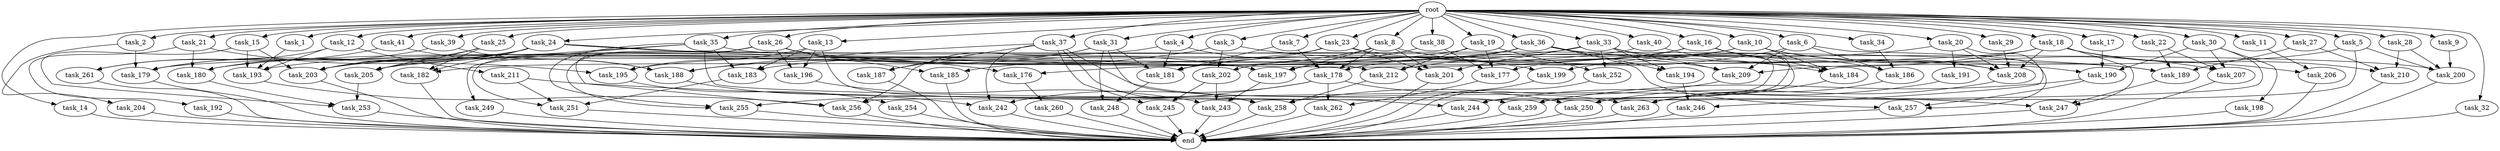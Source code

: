 digraph G {
  task_189 [size="19413252177.920002"];
  task_260 [size="343597383.680000"];
  task_15 [size="10.240000"];
  task_7 [size="10.240000"];
  task_9 [size="10.240000"];
  task_40 [size="10.240000"];
  task_183 [size="13142599925.760000"];
  task_4 [size="10.240000"];
  task_179 [size="12455405158.400000"];
  task_245 [size="6184752906.240000"];
  task_13 [size="10.240000"];
  task_14 [size="10.240000"];
  task_253 [size="18296560680.959999"];
  task_3 [size="10.240000"];
  task_200 [size="10651518894.080000"];
  task_204 [size="3092376453.120000"];
  task_192 [size="343597383.680000"];
  task_5 [size="10.240000"];
  task_199 [size="10050223472.639999"];
  task_20 [size="10.240000"];
  task_26 [size="10.240000"];
  task_28 [size="10.240000"];
  task_19 [size="10.240000"];
  task_188 [size="24137716203.520000"];
  task_203 [size="15375982919.680000"];
  task_41 [size="10.240000"];
  task_208 [size="13829794693.120001"];
  task_2 [size="10.240000"];
  task_193 [size="19928648253.439999"];
  task_251 [size="10393820856.320000"];
  task_185 [size="7301444403.200000"];
  task_176 [size="2147483648.000000"];
  task_25 [size="10.240000"];
  task_190 [size="7988639170.560000"];
  task_201 [size="15891378995.200001"];
  task_36 [size="10.240000"];
  task_31 [size="10.240000"];
  task_209 [size="18897856102.400002"];
  task_177 [size="11081015623.680000"];
  task_191 [size="3092376453.120000"];
  task_23 [size="10.240000"];
  task_261 [size="17179869184.000000"];
  task_194 [size="8933531975.680000"];
  task_257 [size="12025908428.800001"];
  task_29 [size="10.240000"];
  task_1 [size="10.240000"];
  task_30 [size="10.240000"];
  task_205 [size="2233382993.920000"];
  task_197 [size="15891378995.200001"];
  task_195 [size="4896262717.440001"];
  task_39 [size="10.240000"];
  task_180 [size="5325759447.040000"];
  task_198 [size="5497558138.880000"];
  task_210 [size="14431090114.559999"];
  task_184 [size="5841155522.560000"];
  task_244 [size="14431090114.559999"];
  task_24 [size="10.240000"];
  task_18 [size="10.240000"];
  task_243 [size="9363028705.280001"];
  task_249 [size="343597383.680000"];
  task_254 [size="5497558138.880000"];
  task_242 [size="17179869184.000000"];
  task_32 [size="10.240000"];
  task_12 [size="10.240000"];
  task_22 [size="10.240000"];
  task_248 [size="12455405158.400000"];
  task_21 [size="10.240000"];
  task_262 [size="9363028705.280001"];
  task_256 [size="22505628631.040001"];
  task_16 [size="10.240000"];
  task_212 [size="15204184227.840000"];
  task_259 [size="18640158064.639999"];
  task_246 [size="4466765987.840000"];
  task_196 [size="11166914969.600000"];
  task_8 [size="10.240000"];
  task_34 [size="10.240000"];
  root [size="0.000000"];
  task_17 [size="10.240000"];
  end [size="0.000000"];
  task_202 [size="11166914969.600000"];
  task_10 [size="10.240000"];
  task_207 [size="11682311045.120001"];
  task_27 [size="10.240000"];
  task_182 [size="7043746365.440001"];
  task_6 [size="10.240000"];
  task_37 [size="10.240000"];
  task_35 [size="10.240000"];
  task_33 [size="10.240000"];
  task_178 [size="7645041786.880000"];
  task_38 [size="10.240000"];
  task_181 [size="28174985461.760002"];
  task_186 [size="16922171146.240000"];
  task_255 [size="15891378995.200001"];
  task_247 [size="10737418240.000000"];
  task_206 [size="14087492730.880001"];
  task_187 [size="10050223472.639999"];
  task_211 [size="8589934592.000000"];
  task_11 [size="10.240000"];
  task_258 [size="21217138442.240002"];
  task_250 [size="18554258718.720001"];
  task_252 [size="14087492730.880001"];
  task_263 [size="8332236554.240000"];

  task_189 -> task_247 [size="209715200.000000"];
  task_260 -> end [size="1.000000"];
  task_15 -> task_203 [size="536870912.000000"];
  task_15 -> task_253 [size="536870912.000000"];
  task_15 -> task_193 [size="536870912.000000"];
  task_7 -> task_178 [size="679477248.000000"];
  task_7 -> task_181 [size="679477248.000000"];
  task_9 -> task_200 [size="838860800.000000"];
  task_40 -> task_176 [size="134217728.000000"];
  task_40 -> task_184 [size="134217728.000000"];
  task_183 -> task_251 [size="33554432.000000"];
  task_4 -> task_180 [size="411041792.000000"];
  task_4 -> task_181 [size="411041792.000000"];
  task_4 -> task_212 [size="411041792.000000"];
  task_179 -> end [size="1.000000"];
  task_245 -> end [size="1.000000"];
  task_13 -> task_196 [size="411041792.000000"];
  task_13 -> task_183 [size="411041792.000000"];
  task_13 -> task_195 [size="411041792.000000"];
  task_13 -> task_258 [size="411041792.000000"];
  task_14 -> end [size="1.000000"];
  task_253 -> end [size="1.000000"];
  task_3 -> task_202 [size="679477248.000000"];
  task_3 -> task_188 [size="679477248.000000"];
  task_3 -> task_199 [size="679477248.000000"];
  task_200 -> end [size="1.000000"];
  task_204 -> end [size="1.000000"];
  task_192 -> end [size="1.000000"];
  task_5 -> task_209 [size="134217728.000000"];
  task_5 -> task_263 [size="134217728.000000"];
  task_5 -> task_200 [size="134217728.000000"];
  task_199 -> end [size="1.000000"];
  task_20 -> task_246 [size="301989888.000000"];
  task_20 -> task_199 [size="301989888.000000"];
  task_20 -> task_208 [size="301989888.000000"];
  task_20 -> task_191 [size="301989888.000000"];
  task_26 -> task_197 [size="679477248.000000"];
  task_26 -> task_196 [size="679477248.000000"];
  task_26 -> task_251 [size="679477248.000000"];
  task_26 -> task_185 [size="679477248.000000"];
  task_26 -> task_255 [size="679477248.000000"];
  task_26 -> task_256 [size="679477248.000000"];
  task_28 -> task_200 [size="33554432.000000"];
  task_28 -> task_210 [size="33554432.000000"];
  task_19 -> task_252 [size="536870912.000000"];
  task_19 -> task_177 [size="536870912.000000"];
  task_19 -> task_193 [size="536870912.000000"];
  task_19 -> task_212 [size="536870912.000000"];
  task_188 -> task_242 [size="536870912.000000"];
  task_203 -> end [size="1.000000"];
  task_41 -> task_188 [size="838860800.000000"];
  task_41 -> task_261 [size="838860800.000000"];
  task_208 -> task_250 [size="838860800.000000"];
  task_2 -> task_179 [size="301989888.000000"];
  task_2 -> task_204 [size="301989888.000000"];
  task_193 -> task_256 [size="301989888.000000"];
  task_251 -> end [size="1.000000"];
  task_185 -> end [size="1.000000"];
  task_176 -> task_260 [size="33554432.000000"];
  task_25 -> task_203 [size="75497472.000000"];
  task_25 -> task_182 [size="75497472.000000"];
  task_25 -> task_205 [size="75497472.000000"];
  task_190 -> task_257 [size="301989888.000000"];
  task_190 -> task_259 [size="301989888.000000"];
  task_201 -> end [size="1.000000"];
  task_36 -> task_178 [size="33554432.000000"];
  task_36 -> task_195 [size="33554432.000000"];
  task_36 -> task_205 [size="33554432.000000"];
  task_36 -> task_190 [size="33554432.000000"];
  task_36 -> task_257 [size="33554432.000000"];
  task_36 -> task_194 [size="33554432.000000"];
  task_31 -> task_181 [size="679477248.000000"];
  task_31 -> task_187 [size="679477248.000000"];
  task_31 -> task_256 [size="679477248.000000"];
  task_31 -> task_248 [size="679477248.000000"];
  task_31 -> task_259 [size="679477248.000000"];
  task_209 -> task_258 [size="679477248.000000"];
  task_177 -> task_262 [size="75497472.000000"];
  task_191 -> task_244 [size="536870912.000000"];
  task_23 -> task_203 [size="679477248.000000"];
  task_23 -> task_181 [size="679477248.000000"];
  task_23 -> task_189 [size="679477248.000000"];
  task_23 -> task_201 [size="679477248.000000"];
  task_261 -> end [size="1.000000"];
  task_194 -> task_246 [size="134217728.000000"];
  task_257 -> end [size="1.000000"];
  task_29 -> task_208 [size="134217728.000000"];
  task_1 -> task_193 [size="33554432.000000"];
  task_30 -> task_198 [size="536870912.000000"];
  task_30 -> task_207 [size="536870912.000000"];
  task_30 -> task_190 [size="536870912.000000"];
  task_30 -> task_256 [size="536870912.000000"];
  task_205 -> task_253 [size="838860800.000000"];
  task_197 -> task_243 [size="536870912.000000"];
  task_195 -> task_254 [size="536870912.000000"];
  task_39 -> task_179 [size="536870912.000000"];
  task_39 -> task_188 [size="536870912.000000"];
  task_180 -> task_253 [size="411041792.000000"];
  task_198 -> end [size="1.000000"];
  task_210 -> end [size="1.000000"];
  task_184 -> task_263 [size="301989888.000000"];
  task_244 -> end [size="1.000000"];
  task_24 -> task_189 [size="75497472.000000"];
  task_24 -> task_182 [size="75497472.000000"];
  task_24 -> task_180 [size="75497472.000000"];
  task_24 -> task_176 [size="75497472.000000"];
  task_24 -> task_203 [size="75497472.000000"];
  task_24 -> task_179 [size="75497472.000000"];
  task_24 -> task_208 [size="75497472.000000"];
  task_24 -> task_205 [size="75497472.000000"];
  task_18 -> task_182 [size="536870912.000000"];
  task_18 -> task_210 [size="536870912.000000"];
  task_18 -> task_212 [size="536870912.000000"];
  task_18 -> task_208 [size="536870912.000000"];
  task_18 -> task_247 [size="536870912.000000"];
  task_18 -> task_206 [size="536870912.000000"];
  task_243 -> end [size="1.000000"];
  task_249 -> end [size="1.000000"];
  task_254 -> end [size="1.000000"];
  task_242 -> end [size="1.000000"];
  task_32 -> end [size="1.000000"];
  task_12 -> task_211 [size="838860800.000000"];
  task_12 -> task_193 [size="838860800.000000"];
  task_12 -> task_261 [size="838860800.000000"];
  task_22 -> task_189 [size="301989888.000000"];
  task_22 -> task_207 [size="301989888.000000"];
  task_248 -> end [size="1.000000"];
  task_21 -> task_180 [size="33554432.000000"];
  task_21 -> task_192 [size="33554432.000000"];
  task_21 -> task_195 [size="33554432.000000"];
  task_262 -> end [size="1.000000"];
  task_256 -> end [size="1.000000"];
  task_16 -> task_203 [size="134217728.000000"];
  task_16 -> task_186 [size="134217728.000000"];
  task_16 -> task_177 [size="134217728.000000"];
  task_16 -> task_250 [size="134217728.000000"];
  task_16 -> task_184 [size="134217728.000000"];
  task_212 -> task_258 [size="679477248.000000"];
  task_259 -> end [size="1.000000"];
  task_246 -> end [size="1.000000"];
  task_196 -> task_243 [size="75497472.000000"];
  task_8 -> task_178 [size="33554432.000000"];
  task_8 -> task_197 [size="33554432.000000"];
  task_8 -> task_209 [size="33554432.000000"];
  task_8 -> task_185 [size="33554432.000000"];
  task_8 -> task_201 [size="33554432.000000"];
  task_34 -> task_186 [size="679477248.000000"];
  root -> task_39 [size="1.000000"];
  root -> task_26 [size="1.000000"];
  root -> task_8 [size="1.000000"];
  root -> task_34 [size="1.000000"];
  root -> task_28 [size="1.000000"];
  root -> task_15 [size="1.000000"];
  root -> task_2 [size="1.000000"];
  root -> task_17 [size="1.000000"];
  root -> task_9 [size="1.000000"];
  root -> task_6 [size="1.000000"];
  root -> task_40 [size="1.000000"];
  root -> task_10 [size="1.000000"];
  root -> task_27 [size="1.000000"];
  root -> task_7 [size="1.000000"];
  root -> task_4 [size="1.000000"];
  root -> task_24 [size="1.000000"];
  root -> task_25 [size="1.000000"];
  root -> task_18 [size="1.000000"];
  root -> task_33 [size="1.000000"];
  root -> task_35 [size="1.000000"];
  root -> task_13 [size="1.000000"];
  root -> task_31 [size="1.000000"];
  root -> task_14 [size="1.000000"];
  root -> task_1 [size="1.000000"];
  root -> task_23 [size="1.000000"];
  root -> task_11 [size="1.000000"];
  root -> task_3 [size="1.000000"];
  root -> task_37 [size="1.000000"];
  root -> task_20 [size="1.000000"];
  root -> task_29 [size="1.000000"];
  root -> task_32 [size="1.000000"];
  root -> task_5 [size="1.000000"];
  root -> task_12 [size="1.000000"];
  root -> task_38 [size="1.000000"];
  root -> task_22 [size="1.000000"];
  root -> task_19 [size="1.000000"];
  root -> task_41 [size="1.000000"];
  root -> task_36 [size="1.000000"];
  root -> task_21 [size="1.000000"];
  root -> task_16 [size="1.000000"];
  root -> task_30 [size="1.000000"];
  task_17 -> task_190 [size="209715200.000000"];
  task_202 -> task_243 [size="301989888.000000"];
  task_202 -> task_245 [size="301989888.000000"];
  task_10 -> task_179 [size="301989888.000000"];
  task_10 -> task_207 [size="301989888.000000"];
  task_10 -> task_208 [size="301989888.000000"];
  task_10 -> task_181 [size="301989888.000000"];
  task_10 -> task_184 [size="301989888.000000"];
  task_207 -> end [size="1.000000"];
  task_27 -> task_189 [size="838860800.000000"];
  task_27 -> task_210 [size="838860800.000000"];
  task_182 -> end [size="1.000000"];
  task_6 -> task_197 [size="838860800.000000"];
  task_6 -> task_186 [size="838860800.000000"];
  task_6 -> task_209 [size="838860800.000000"];
  task_6 -> task_257 [size="838860800.000000"];
  task_37 -> task_188 [size="301989888.000000"];
  task_37 -> task_258 [size="301989888.000000"];
  task_37 -> task_263 [size="301989888.000000"];
  task_37 -> task_242 [size="301989888.000000"];
  task_37 -> task_245 [size="301989888.000000"];
  task_37 -> task_187 [size="301989888.000000"];
  task_35 -> task_255 [size="33554432.000000"];
  task_35 -> task_183 [size="33554432.000000"];
  task_35 -> task_249 [size="33554432.000000"];
  task_35 -> task_244 [size="33554432.000000"];
  task_35 -> task_200 [size="33554432.000000"];
  task_35 -> task_205 [size="33554432.000000"];
  task_33 -> task_209 [size="838860800.000000"];
  task_33 -> task_183 [size="838860800.000000"];
  task_33 -> task_201 [size="838860800.000000"];
  task_33 -> task_244 [size="838860800.000000"];
  task_33 -> task_252 [size="838860800.000000"];
  task_33 -> task_194 [size="838860800.000000"];
  task_33 -> task_259 [size="838860800.000000"];
  task_178 -> task_250 [size="838860800.000000"];
  task_178 -> task_255 [size="838860800.000000"];
  task_178 -> task_242 [size="838860800.000000"];
  task_178 -> task_262 [size="838860800.000000"];
  task_38 -> task_202 [size="411041792.000000"];
  task_38 -> task_177 [size="411041792.000000"];
  task_181 -> task_248 [size="536870912.000000"];
  task_186 -> task_263 [size="75497472.000000"];
  task_255 -> end [size="1.000000"];
  task_247 -> end [size="1.000000"];
  task_206 -> end [size="1.000000"];
  task_187 -> end [size="1.000000"];
  task_211 -> task_247 [size="301989888.000000"];
  task_211 -> task_251 [size="301989888.000000"];
  task_11 -> task_206 [size="838860800.000000"];
  task_258 -> end [size="1.000000"];
  task_250 -> end [size="1.000000"];
  task_252 -> end [size="1.000000"];
  task_263 -> end [size="1.000000"];
}
